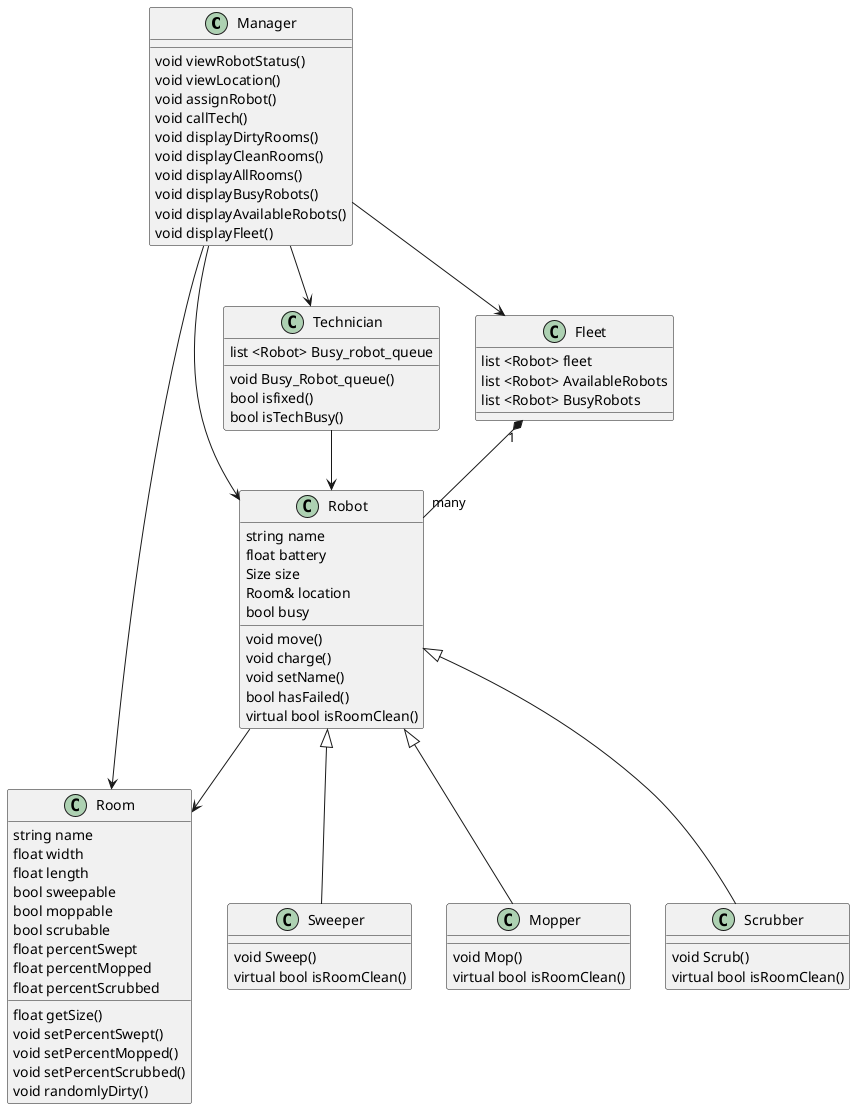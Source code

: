@startuml Class Diagram

'Manager uses Room
Manager --> Room
'Manager uses Robot
Manager --> Robot
'Manager uses Technician
Manager --> Technician
'Manager uses Fleet'
Manager --> Fleet


'Sweeper is a Robot
Robot <|-- Sweeper
'Mopper is a Robot
Robot <|-- Mopper
'Scrubber is a Robot
Robot <|-- Scrubber
'Technician uses Robot
Technician --> Robot
'Robot uses Room
Robot --> Room
'One Fleet contains many robots
Fleet "1" *-- "many" Robot


class Manager
Manager : void viewRobotStatus()
Manager : void viewLocation()
Manager : void assignRobot()
Manager : void callTech()
Manager : void displayDirtyRooms()
Manager : void displayCleanRooms()
Manager : void displayAllRooms()
Manager : void displayBusyRobots()
Manager : void displayAvailableRobots()
Manager : void displayFleet()

class Room{
string name
float width
float length
bool sweepable
bool moppable
bool scrubable
float percentSwept
float percentMopped
float percentScrubbed

float getSize()
void setPercentSwept()
void setPercentMopped()
void setPercentScrubbed()
void randomlyDirty()
}

class Robot{
string name
float battery 
Size size
Room& location
bool busy

void move()
void charge()
void setName()
bool hasFailed()
virtual bool isRoomClean()
}

class Fleet{
      list <Robot> fleet
      list <Robot> AvailableRobots
      list <Robot> BusyRobots

}

class Technician{
    void Busy_Robot_queue() 
    bool isfixed()
    bool isTechBusy()
    list <Robot> Busy_robot_queue

}

class Sweeper{
    void Sweep()
    virtual bool isRoomClean()
}

class Scrubber{
    void Scrub()
    virtual bool isRoomClean()
}

class Mopper{
    void Mop()
    virtual bool isRoomClean()
}

@enduml